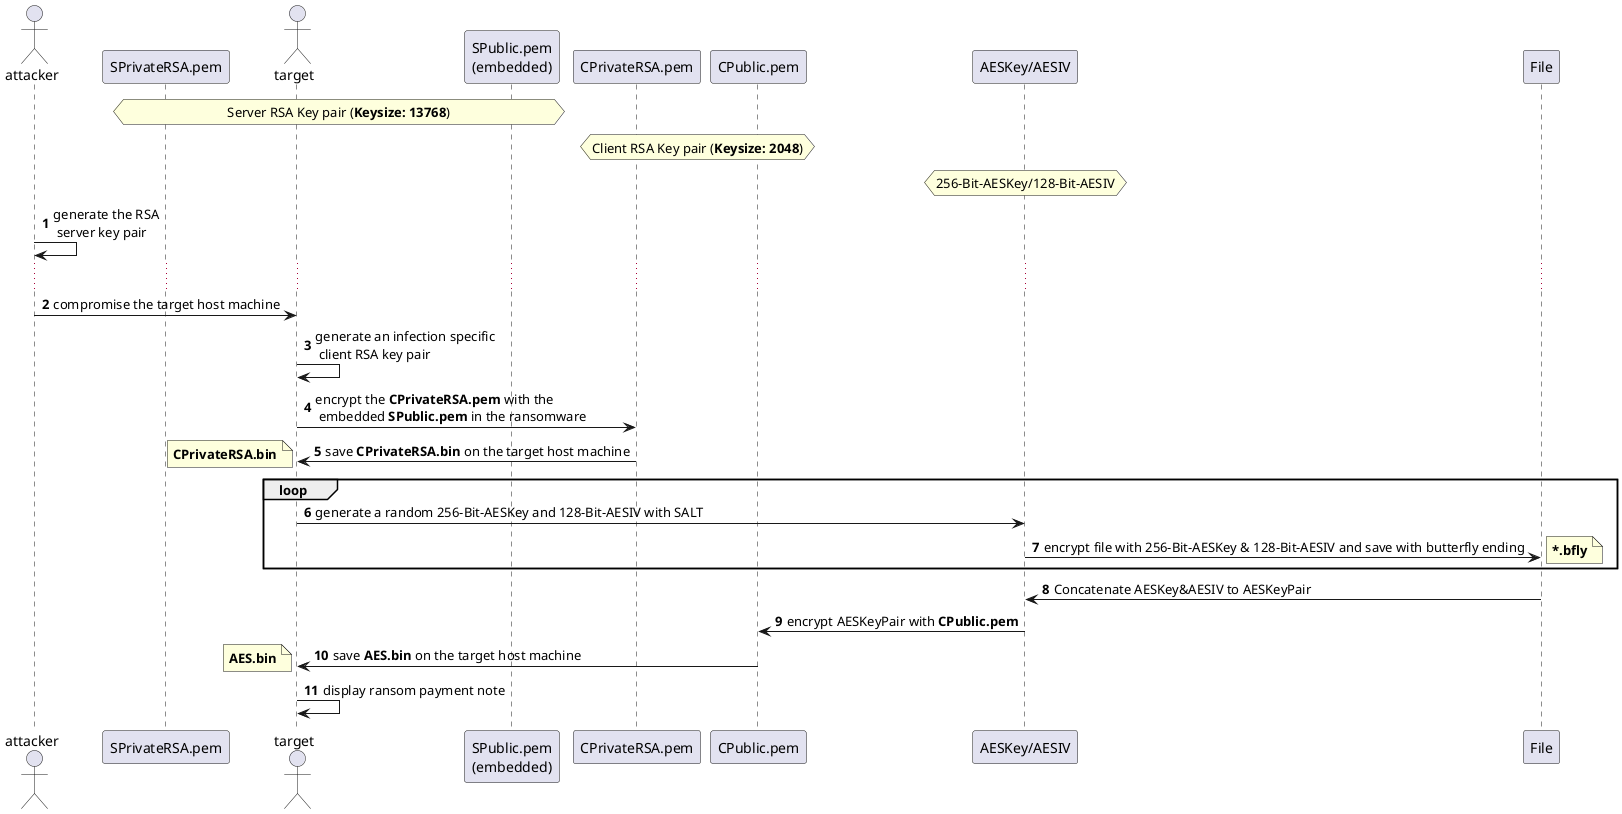 @startuml
'https://plantuml.com/sequence-diagram

actor attacker
participant SPrivateRSA.pem as SPrivate
actor target
participant "SPublic.pem\n(embedded)" as SPublic
participant CPrivateRSA.pem as CPrivate
participant CPublic.pem as CPublic
participant "AESKey/AESIV" as AESKey
participant File
'participant AESKeySQL.sql as AESKeySQL

autonumber
hnote over SPrivate, SPublic: Server RSA Key pair (**Keysize: 13768**)
hnote over CPrivate, CPublic: Client RSA Key pair (**Keysize: 2048**)
hnote over AESKey: 256-Bit-AESKey/128-Bit-AESIV
attacker -> attacker: generate the RSA\n server key pair
...
attacker -> target: compromise the target host machine
target -> target: generate an infection specific\n client RSA key pair
target -> CPrivate: encrypt the **CPrivateRSA.pem** with the\n embedded **SPublic.pem** in the ransomware
CPrivate -> target: save **CPrivateRSA.bin** on the target host machine
note left: **CPrivateRSA.bin**
loop
target -> AESKey: generate a random 256-Bit-AESKey and 128-Bit-AESIV with SALT
AESKey -> File: encrypt file with 256-Bit-AESKey & 128-Bit-AESIV and save with butterfly ending
note right: **~*.bfly**
'File -> AESKeySQL: save filepath, file hash and AESKey/AESIv pair in sql database

end

File->AESKey: Concatenate AESKey&AESIV to AESKeyPair
AESKey -> CPublic: encrypt AESKeyPair with **CPublic.pem**
CPublic -> target: save **AES.bin** on the target host machine
note left: **AES.bin**

'AESKeySQL -> CPublic: encrypt AESKeySQL.sql with **CPublic.pem**
'CPublic -> target: save AESKeySQL.bin on the host machine
'note left: **AESKeySQL.bin**
target -> target: display ransom payment note

@enduml